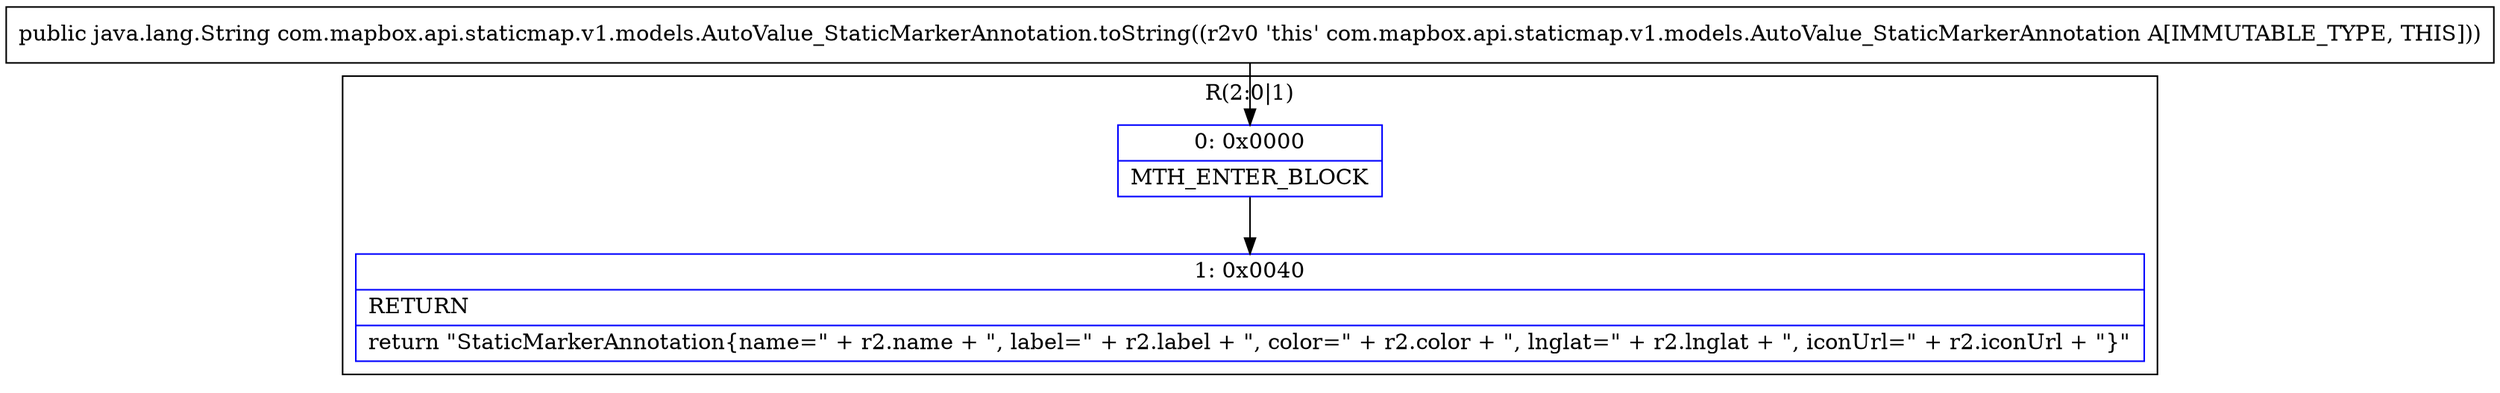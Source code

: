 digraph "CFG forcom.mapbox.api.staticmap.v1.models.AutoValue_StaticMarkerAnnotation.toString()Ljava\/lang\/String;" {
subgraph cluster_Region_1961544496 {
label = "R(2:0|1)";
node [shape=record,color=blue];
Node_0 [shape=record,label="{0\:\ 0x0000|MTH_ENTER_BLOCK\l}"];
Node_1 [shape=record,label="{1\:\ 0x0040|RETURN\l|return \"StaticMarkerAnnotation\{name=\" + r2.name + \", label=\" + r2.label + \", color=\" + r2.color + \", lnglat=\" + r2.lnglat + \", iconUrl=\" + r2.iconUrl + \"\}\"\l}"];
}
MethodNode[shape=record,label="{public java.lang.String com.mapbox.api.staticmap.v1.models.AutoValue_StaticMarkerAnnotation.toString((r2v0 'this' com.mapbox.api.staticmap.v1.models.AutoValue_StaticMarkerAnnotation A[IMMUTABLE_TYPE, THIS])) }"];
MethodNode -> Node_0;
Node_0 -> Node_1;
}

